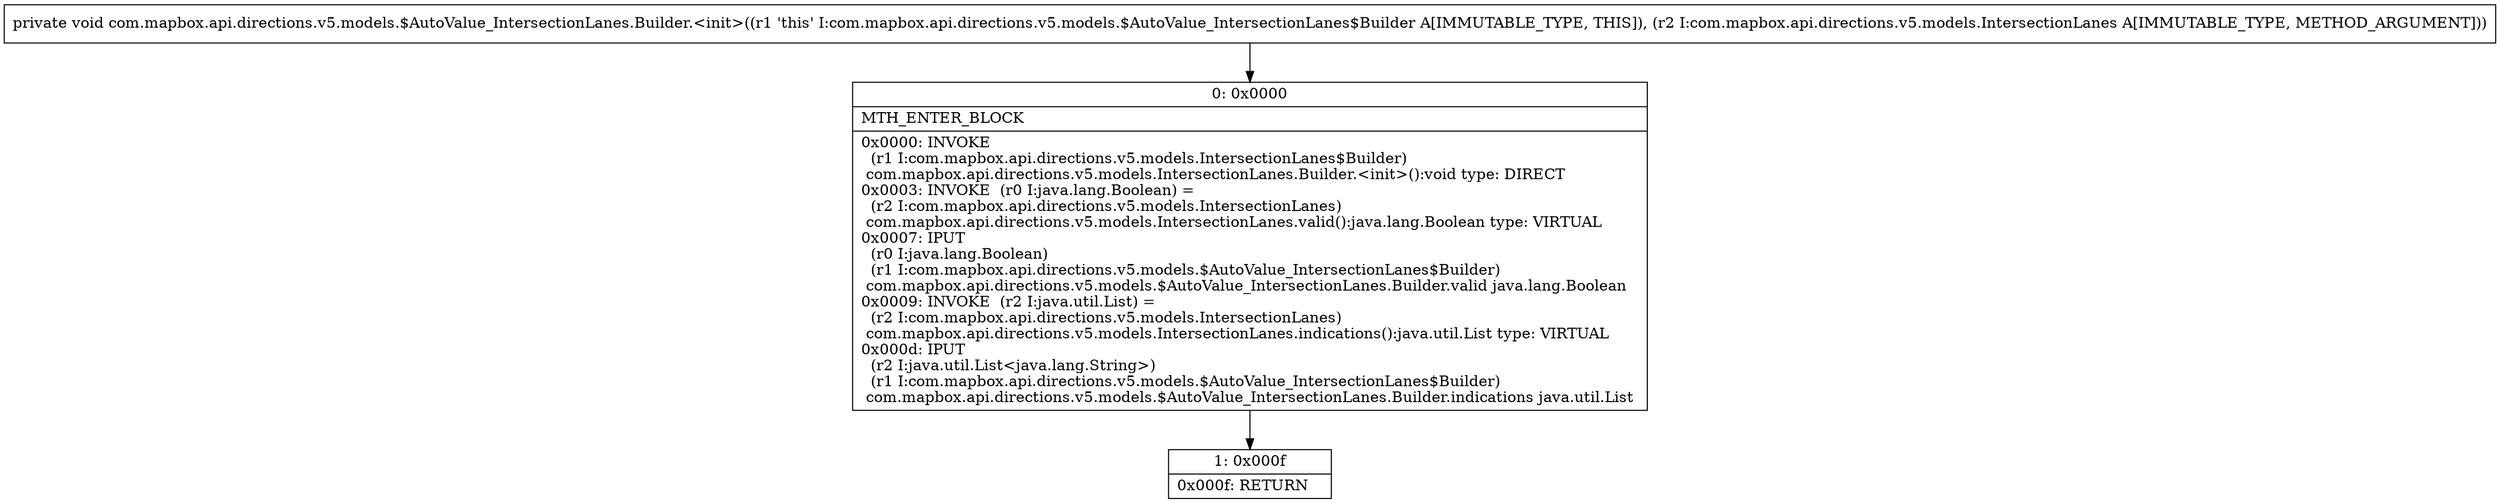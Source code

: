 digraph "CFG forcom.mapbox.api.directions.v5.models.$AutoValue_IntersectionLanes.Builder.\<init\>(Lcom\/mapbox\/api\/directions\/v5\/models\/IntersectionLanes;)V" {
Node_0 [shape=record,label="{0\:\ 0x0000|MTH_ENTER_BLOCK\l|0x0000: INVOKE  \l  (r1 I:com.mapbox.api.directions.v5.models.IntersectionLanes$Builder)\l com.mapbox.api.directions.v5.models.IntersectionLanes.Builder.\<init\>():void type: DIRECT \l0x0003: INVOKE  (r0 I:java.lang.Boolean) = \l  (r2 I:com.mapbox.api.directions.v5.models.IntersectionLanes)\l com.mapbox.api.directions.v5.models.IntersectionLanes.valid():java.lang.Boolean type: VIRTUAL \l0x0007: IPUT  \l  (r0 I:java.lang.Boolean)\l  (r1 I:com.mapbox.api.directions.v5.models.$AutoValue_IntersectionLanes$Builder)\l com.mapbox.api.directions.v5.models.$AutoValue_IntersectionLanes.Builder.valid java.lang.Boolean \l0x0009: INVOKE  (r2 I:java.util.List) = \l  (r2 I:com.mapbox.api.directions.v5.models.IntersectionLanes)\l com.mapbox.api.directions.v5.models.IntersectionLanes.indications():java.util.List type: VIRTUAL \l0x000d: IPUT  \l  (r2 I:java.util.List\<java.lang.String\>)\l  (r1 I:com.mapbox.api.directions.v5.models.$AutoValue_IntersectionLanes$Builder)\l com.mapbox.api.directions.v5.models.$AutoValue_IntersectionLanes.Builder.indications java.util.List \l}"];
Node_1 [shape=record,label="{1\:\ 0x000f|0x000f: RETURN   \l}"];
MethodNode[shape=record,label="{private void com.mapbox.api.directions.v5.models.$AutoValue_IntersectionLanes.Builder.\<init\>((r1 'this' I:com.mapbox.api.directions.v5.models.$AutoValue_IntersectionLanes$Builder A[IMMUTABLE_TYPE, THIS]), (r2 I:com.mapbox.api.directions.v5.models.IntersectionLanes A[IMMUTABLE_TYPE, METHOD_ARGUMENT])) }"];
MethodNode -> Node_0;
Node_0 -> Node_1;
}

